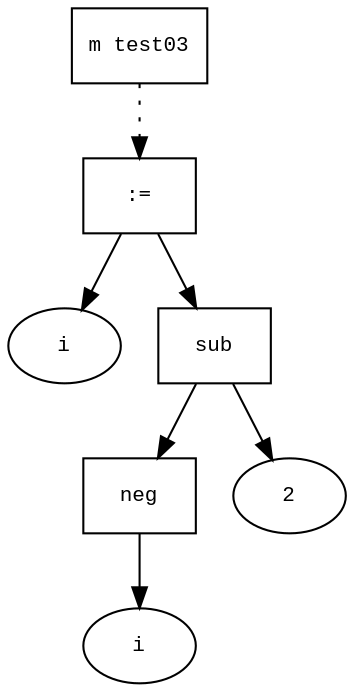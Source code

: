 digraph AST {
  graph [fontname="Times New Roman",fontsize=10];
  node  [fontname="Courier New",fontsize=10];
  edge  [fontname="Times New Roman",fontsize=10];

  node0 [label="m test03",shape=box];
  node6 [label=":=",shape=box];
  node1 [label="i",shape=ellipse];
  node6->node1;
  node5 [label="sub",shape=box];
  node3 [label="neg",shape=box];
  node2 [label="i",shape=ellipse];
  node3->node2;
  node5->node3;
  node4 [label="2",shape=ellipse];
  node5->node4;
  node6->node5;
  node0 -> node6 [style=dotted];
}
